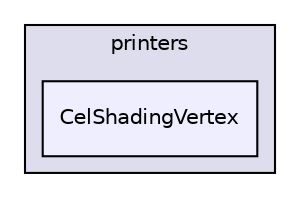 digraph "shaderComp/printers/CelShadingVertex" {
  compound=true
  node [ fontsize="10", fontname="Helvetica"];
  edge [ labelfontsize="10", labelfontname="Helvetica"];
  subgraph clusterdir_a47a5d8024a38fa8c6b3c4779bbadced {
    graph [ bgcolor="#ddddee", pencolor="black", label="printers" fontname="Helvetica", fontsize="10", URL="dir_a47a5d8024a38fa8c6b3c4779bbadced.html"]
  dir_bb3323adac42a808414cb1fb346cdd34 [shape=box, label="CelShadingVertex", style="filled", fillcolor="#eeeeff", pencolor="black", URL="dir_bb3323adac42a808414cb1fb346cdd34.html"];
  }
}

